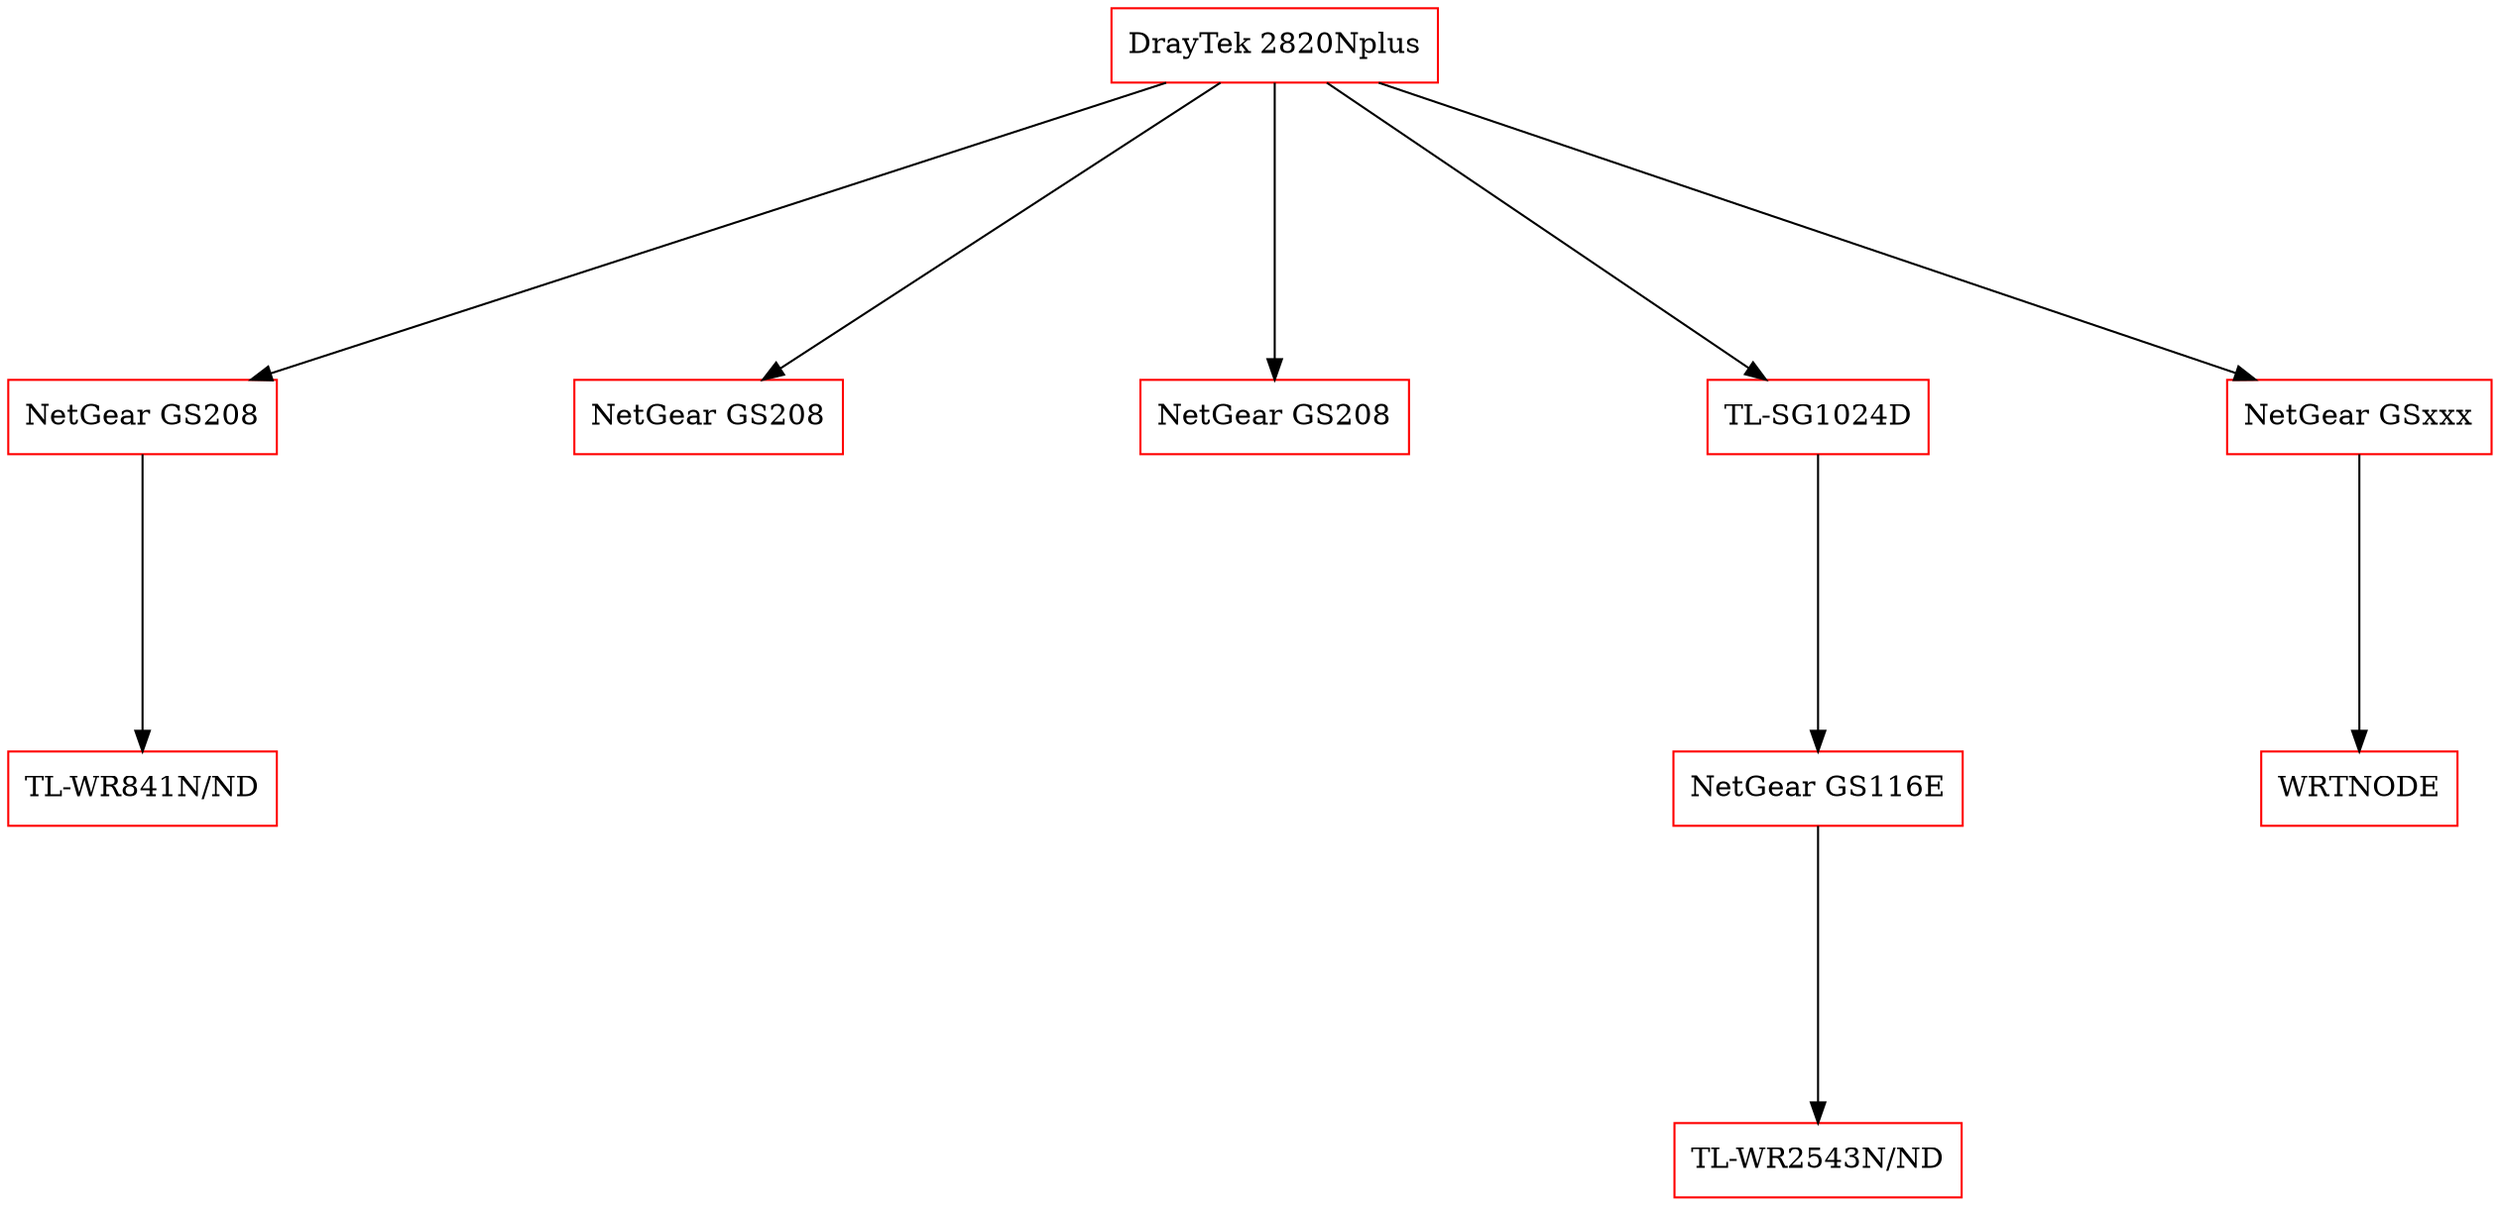 digraph G {
  ranksep=2.0
  nodesep=2.0
  overlap="false"
  
  node [color="black", shape="rectangle"]
  
  "Router" [label="DrayTek 2820Nplus",color="red"]
  "SwCloak" [label="NetGear GS208", color="red"]
  "SwGames" [label="NetGear GS208", color="red"]
  "SwLounge" [label="NetGear GS208", color="red"]
  "SwOffice" [label="TL-SG1024D", color="red"]
  "SwLoft" [label="NetGear GS116E", color="red"]
  "SwGarage" [label="NetGear GSxxx", color="red"]
  "ApBed1" [label="TL-WR841N/ND", color="red"]
  "ApBed2" [label="TL-WR2543N/ND", color="red"]
  "ApGarage" [label="WRTNODE", color="red"]
  
  "Router" -> "SwCloak"
  "Router" -> "SwGames"
  "Router" -> "SwLounge"
  "Router" -> "SwOffice"
  "Router" -> "SwGarage"
  "SwCloak" -> "ApBed1"
  "SwOffice" -> "SwLoft"
  "SwLoft" -> "ApBed2"
  "SwGarage" -> "ApGarage"
}
